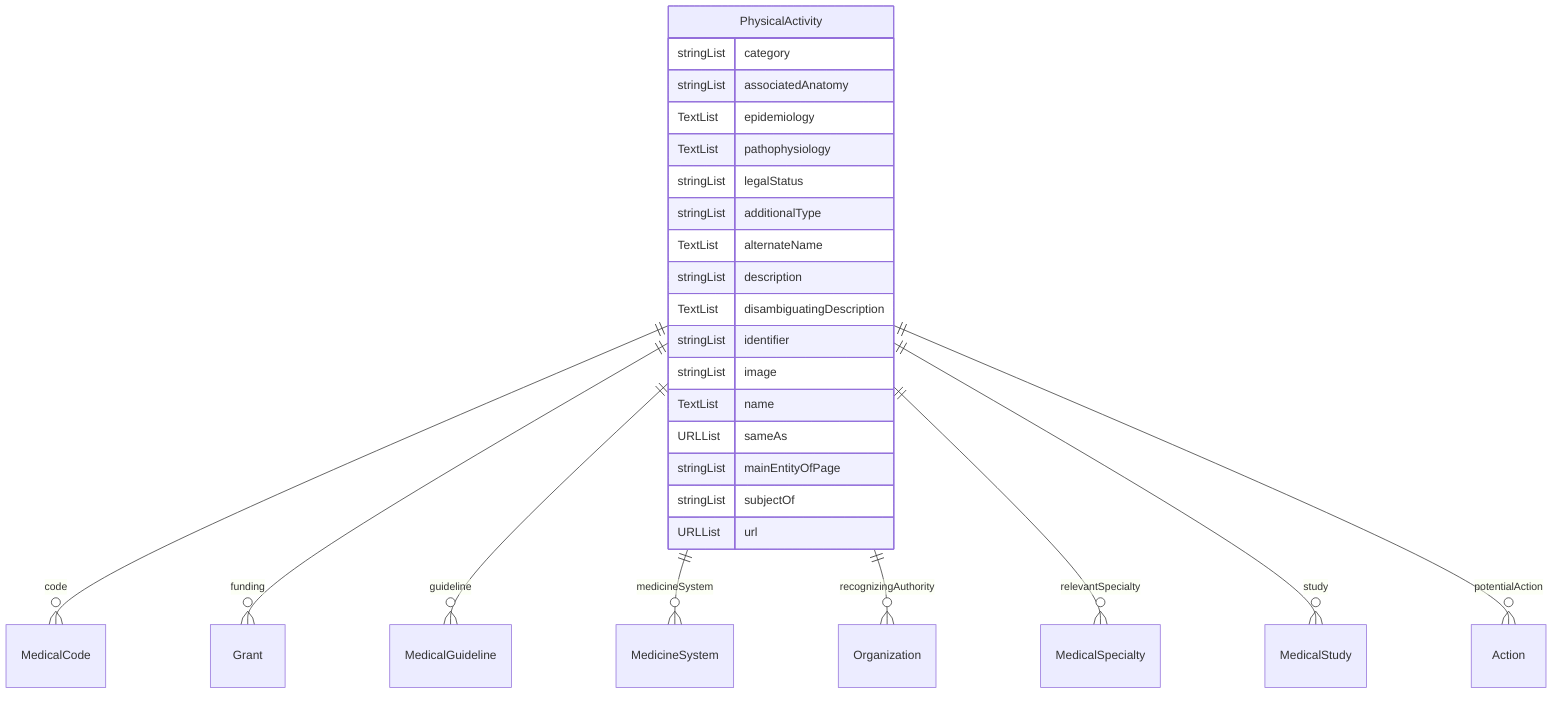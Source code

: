 erDiagram
PhysicalActivity {
    stringList category  
    stringList associatedAnatomy  
    TextList epidemiology  
    TextList pathophysiology  
    stringList legalStatus  
    stringList additionalType  
    TextList alternateName  
    stringList description  
    TextList disambiguatingDescription  
    stringList identifier  
    stringList image  
    TextList name  
    URLList sameAs  
    stringList mainEntityOfPage  
    stringList subjectOf  
    URLList url  
}

PhysicalActivity ||--}o MedicalCode : "code"
PhysicalActivity ||--}o Grant : "funding"
PhysicalActivity ||--}o MedicalGuideline : "guideline"
PhysicalActivity ||--}o MedicineSystem : "medicineSystem"
PhysicalActivity ||--}o Organization : "recognizingAuthority"
PhysicalActivity ||--}o MedicalSpecialty : "relevantSpecialty"
PhysicalActivity ||--}o MedicalStudy : "study"
PhysicalActivity ||--}o Action : "potentialAction"